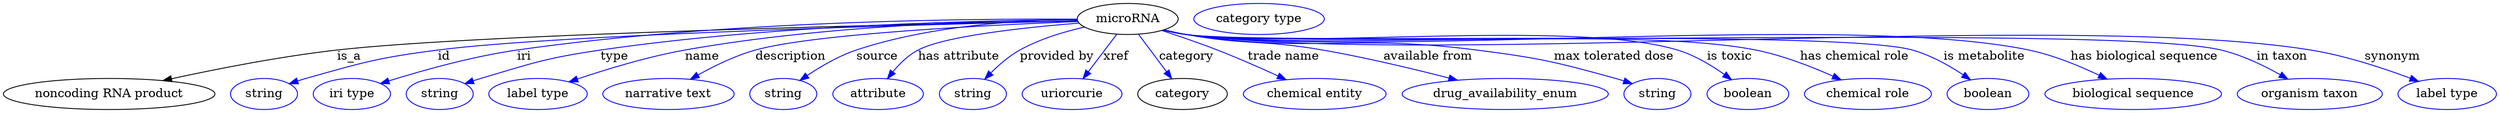 digraph {
	graph [bb="0,0,2860.1,123"];
	node [label="\N"];
	microRNA	[height=0.5,
		label=microRNA,
		pos="1291.5,105",
		width=1.6068];
	"noncoding RNA product"	[height=0.5,
		pos="121.54,18",
		width=3.3761];
	microRNA -> "noncoding RNA product"	[label=is_a,
		lp="399.54,61.5",
		pos="e,183.82,33.505 1233.9,102.89 1061.4,99.409 550.94,87.753 385.54,69 320.11,61.582 246.58,47.144 193.76,35.681"];
	id	[color=blue,
		height=0.5,
		label=string,
		pos="299.54,18",
		width=1.0652];
	microRNA -> id	[color=blue,
		label=id,
		lp="511.54,61.5",
		pos="e,328.53,29.966 1233.5,104.64 1102.8,105.37 775.57,103.28 504.54,69 433.8,60.053 416.19,55.278 347.54,36 344.43,35.128 341.24,34.158 \
338.04,33.138",
		style=solid];
	iri	[color=blue,
		height=0.5,
		label="iri type",
		pos="400.54,18",
		width=1.2277];
	microRNA -> iri	[color=blue,
		label=iri,
		lp="598.54,61.5",
		pos="e,433.36,30.073 1233.5,104.78 1113,105.58 827.2,103.31 590.54,69 538.95,61.52 481.23,45.149 443.1,33.17",
		style=solid];
	type	[color=blue,
		height=0.5,
		label=string,
		pos="501.54,18",
		width=1.0652];
	microRNA -> type	[color=blue,
		label=type,
		lp="702.54,61.5",
		pos="e,530.45,30.034 1233.6,104.05 1125.5,103.38 885.87,98.362 686.54,69 624.15,59.81 608.95,54.087 548.54,36 545.77,35.172 542.93,34.272 \
540.08,33.332",
		style=solid];
	name	[color=blue,
		height=0.5,
		label="label type",
		pos="614.54,18",
		width=1.5707];
	microRNA -> name	[color=blue,
		label=name,
		lp="803.54,61.5",
		pos="e,650.25,32.054 1233.5,104.11 1138.6,103.37 944.71,98.032 783.54,69 740.78,61.298 693.47,46.759 659.8,35.336",
		style=solid];
	description	[color=blue,
		height=0.5,
		label="narrative text",
		pos="764.54,18",
		width=2.0943];
	microRNA -> description	[color=blue,
		label=description,
		lp="904.04,61.5",
		pos="e,789.48,35.019 1234.5,102.05 1134.5,98.184 931.71,88.208 863.54,69 840.6,62.538 816.71,50.64 798.14,40.071",
		style=solid];
	source	[color=blue,
		height=0.5,
		label=string,
		pos="896.54,18",
		width=1.0652];
	microRNA -> source	[color=blue,
		label=source,
		lp="1003.5,61.5",
		pos="e,915.48,33.684 1233.6,104.83 1169.7,104.07 1064.7,97.883 979.54,69 959.7,62.271 939.51,50.254 924.02,39.687",
		style=solid];
	"has attribute"	[color=blue,
		height=0.5,
		label=attribute,
		pos="1004.5,18",
		width=1.4443];
	microRNA -> "has attribute"	[color=blue,
		label="has attribute",
		lp="1096.5,61.5",
		pos="e,1015,35.748 1235.5,100.31 1174.3,95.511 1080.8,85.707 1049.5,69 1038.4,63.04 1028.6,53.176 1021.1,43.778",
		style=solid];
	"provided by"	[color=blue,
		height=0.5,
		label=string,
		pos="1112.5,18",
		width=1.0652];
	microRNA -> "provided by"	[color=blue,
		label="provided by",
		lp="1209,61.5",
		pos="e,1126.1,35.116 1241.7,95.702 1217.9,90.36 1189.6,81.926 1166.5,69 1154.2,62.11 1142.5,51.856 1133.1,42.424",
		style=solid];
	xref	[color=blue,
		height=0.5,
		label=uriorcurie,
		pos="1226.5,18",
		width=1.5887];
	microRNA -> xref	[color=blue,
		label=xref,
		lp="1278,61.5",
		pos="e,1239.4,35.758 1278.7,87.207 1269.3,74.866 1256.3,57.894 1245.6,43.967",
		style=solid];
	category	[height=0.5,
		pos="1353.5,18",
		width=1.4263];
	microRNA -> category	[color=blue,
		label=category,
		lp="1358,61.5",
		pos="e,1341.3,35.758 1303.8,87.207 1312.8,74.866 1325.2,57.894 1335.3,43.967",
		style=solid];
	"trade name"	[color=blue,
		height=0.5,
		label="chemical entity",
		pos="1504.5,18",
		width=2.2748];
	microRNA -> "trade name"	[color=blue,
		label="trade name",
		lp="1468.5,61.5",
		pos="e,1471.9,34.686 1330.6,91.541 1349.7,85.202 1373,77.13 1393.5,69 1416.7,59.826 1442.1,48.493 1462.7,38.937",
		style=solid];
	"available from"	[color=blue,
		height=0.5,
		label=drug_availability_enum,
		pos="1722.5,18",
		width=3.2858];
	microRNA -> "available from"	[color=blue,
		label="available from",
		lp="1635,61.5",
		pos="e,1667.5,34.074 1333.5,92.439 1341.8,90.425 1350.4,88.499 1358.5,87 1426.7,74.444 1445.2,81.089 1513.5,69 1562.2,60.378 1616.6,47.278 \
1657.6,36.649",
		style=solid];
	"max tolerated dose"	[color=blue,
		height=0.5,
		label=string,
		pos="1897.5,18",
		width=1.0652];
	microRNA -> "max tolerated dose"	[color=blue,
		label="max tolerated dose",
		lp="1848.5,61.5",
		pos="e,1868.6,29.979 1332.7,92.21 1341.2,90.164 1350.1,88.284 1358.5,87 1504.6,64.724 1544,88.069 1690.5,69 1762.1,59.687 1780,55.425 \
1849.5,36 1852.6,35.132 1855.8,34.165 1859,33.146",
		style=solid];
	"is toxic"	[color=blue,
		height=0.5,
		label=boolean,
		pos="2000.5,18",
		width=1.2999];
	microRNA -> "is toxic"	[color=blue,
		label="is toxic",
		lp="1980.5,61.5",
		pos="e,1982.2,34.663 1332.4,92.149 1340.9,90.081 1350,88.208 1358.5,87 1482.5,69.505 1801.9,105.77 1921.5,69 1940.6,63.142 1959.6,51.387 \
1974.1,40.746",
		style=solid];
	"has chemical role"	[color=blue,
		height=0.5,
		label="chemical role",
		pos="2138.5,18",
		width=2.022];
	microRNA -> "has chemical role"	[color=blue,
		label="has chemical role",
		lp="2124,61.5",
		pos="e,2107.9,34.443 1332.4,92.12 1340.9,90.054 1350,88.189 1358.5,87 1502.1,67.055 1868.5,97.796 2010.5,69 2041.1,62.807 2073.8,49.912 \
2098.5,38.768",
		style=solid];
	"is metabolite"	[color=blue,
		height=0.5,
		label=boolean,
		pos="2276.5,18",
		width=1.2999];
	microRNA -> "is metabolite"	[color=blue,
		label="is metabolite",
		lp="2272.5,61.5",
		pos="e,2256.7,34.494 1332.4,92.081 1340.9,90.017 1350,88.163 1358.5,87 1450.2,74.55 2101.5,94.031 2190.5,69 2211.3,63.162 2232.3,51.122 \
2248.3,40.32",
		style=solid];
	"has biological sequence"	[color=blue,
		height=0.5,
		label="biological sequence",
		pos="2442.5,18",
		width=2.8164];
	microRNA -> "has biological sequence"	[color=blue,
		label="has biological sequence",
		lp="2456,61.5",
		pos="e,2412.8,35.261 1332.3,92.061 1340.9,89.999 1350,88.151 1358.5,87 1464.8,72.718 2218.6,91.168 2323.5,69 2351.5,63.097 2381.1,50.68 \
2403.8,39.697",
		style=solid];
	"in taxon"	[color=blue,
		height=0.5,
		label="organism taxon",
		pos="2645.5,18",
		width=2.3109];
	microRNA -> "in taxon"	[color=blue,
		label="in taxon",
		lp="2614.5,61.5",
		pos="e,2620.6,35.285 1332,92.124 1340.7,90.029 1349.9,88.152 1358.5,87 1489.2,69.676 2416.4,99.998 2544.5,69 2568.2,63.266 2592.8,51.267 \
2611.8,40.461",
		style=solid];
	synonym	[color=blue,
		height=0.5,
		label="label type",
		pos="2803.5,18",
		width=1.5707];
	microRNA -> synonym	[color=blue,
		label=synonym,
		lp="2741.5,61.5",
		pos="e,2770.5,32.768 1332,92.116 1340.7,90.021 1349.9,88.146 1358.5,87 1642.5,49.515 2364.8,115.22 2647.5,69 2686.9,62.561 2730,48.159 \
2760.9,36.459",
		style=solid];
	"named thing_category"	[color=blue,
		height=0.5,
		label="category type",
		pos="1442.5,105",
		width=2.0762];
}
